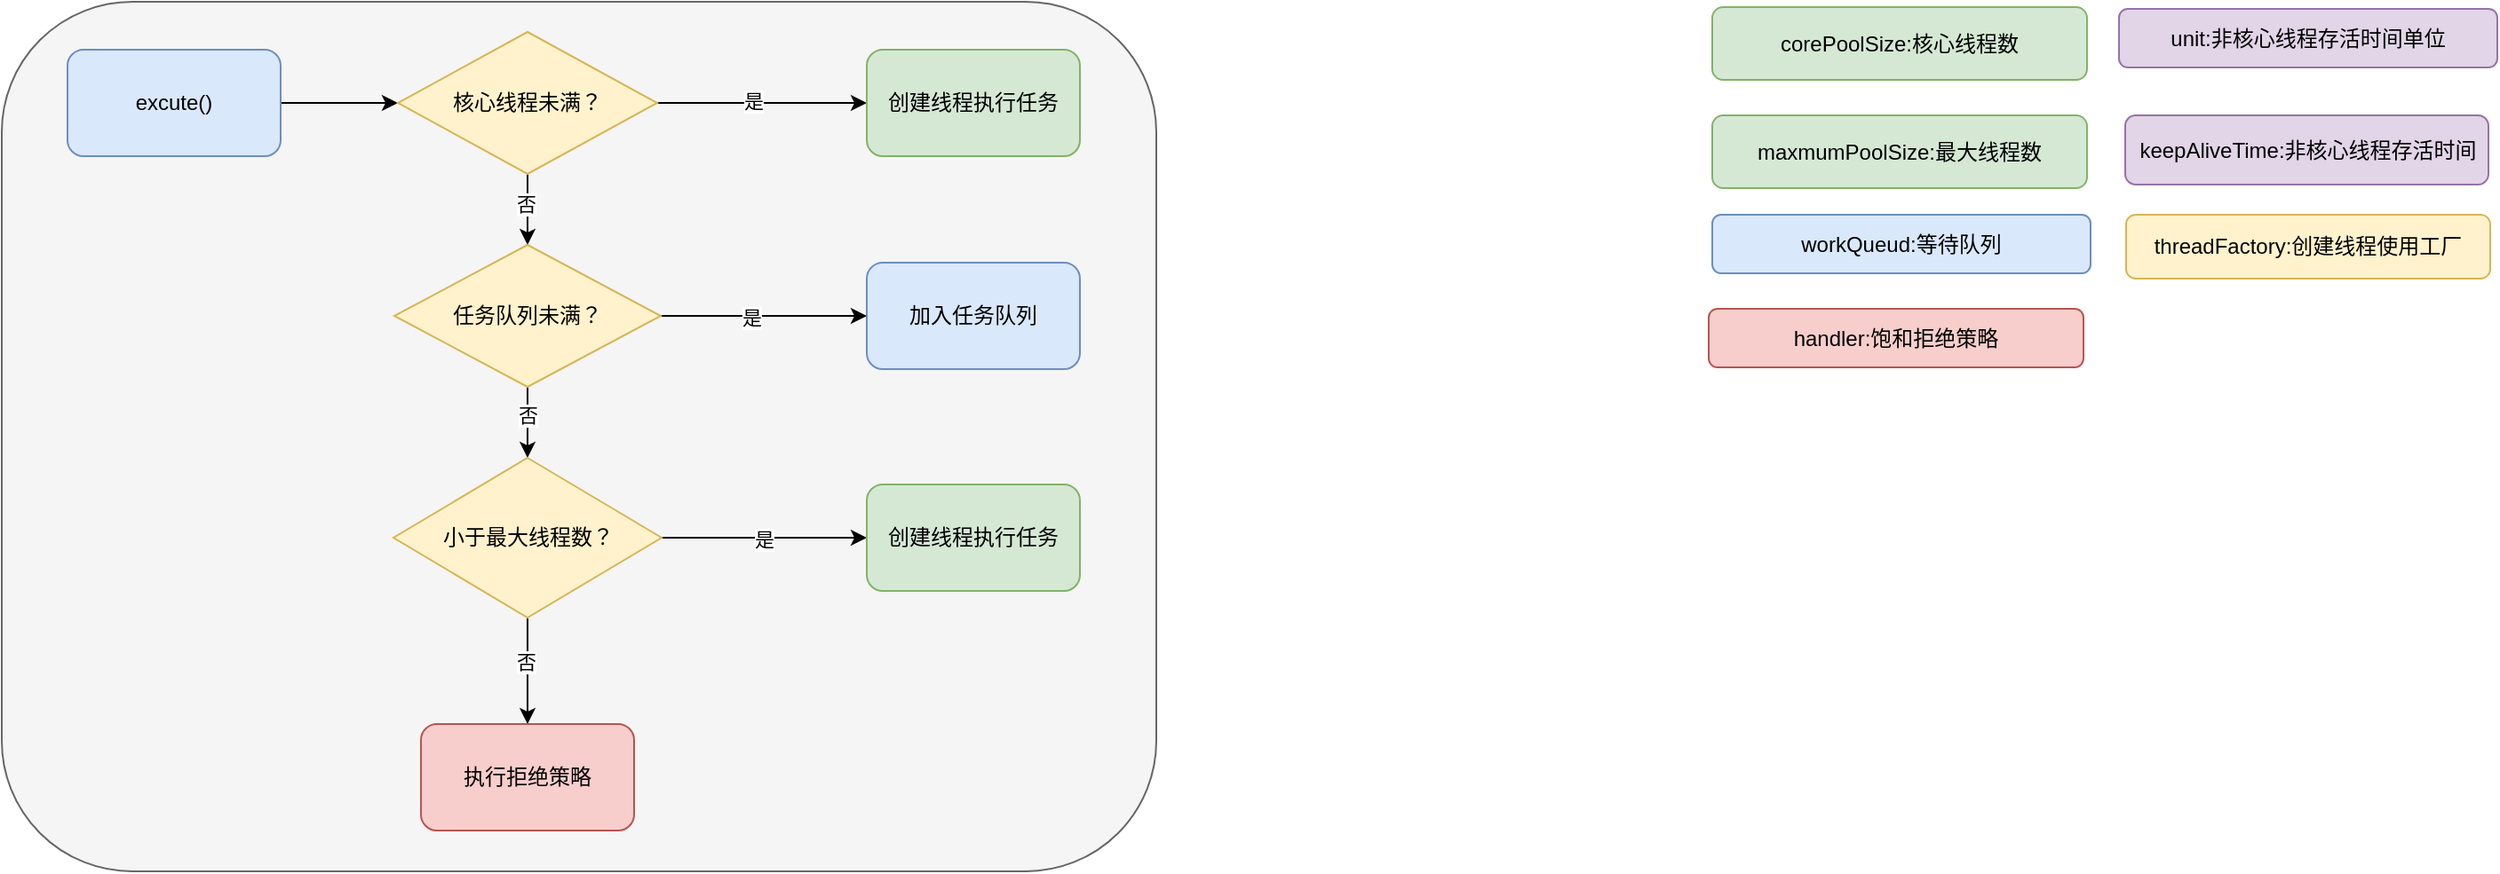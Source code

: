 <mxfile version="26.1.0">
  <diagram name="第 1 页" id="YG0H32AgwFuiiw6GJznY">
    <mxGraphModel dx="830" dy="537" grid="0" gridSize="10" guides="1" tooltips="1" connect="1" arrows="1" fold="1" page="1" pageScale="1" pageWidth="827" pageHeight="1169" math="0" shadow="0">
      <root>
        <mxCell id="0" />
        <mxCell id="1" parent="0" />
        <mxCell id="t2xH-ZcuamF9R5BHjLgE-25" value="" style="group" vertex="1" connectable="0" parent="1">
          <mxGeometry x="97" y="144" width="650" height="490" as="geometry" />
        </mxCell>
        <mxCell id="t2xH-ZcuamF9R5BHjLgE-23" value="" style="rounded=1;whiteSpace=wrap;html=1;fillColor=#f5f5f5;fontColor=#333333;strokeColor=#666666;" vertex="1" parent="t2xH-ZcuamF9R5BHjLgE-25">
          <mxGeometry width="650" height="490" as="geometry" />
        </mxCell>
        <mxCell id="t2xH-ZcuamF9R5BHjLgE-10" style="edgeStyle=orthogonalEdgeStyle;rounded=0;orthogonalLoop=1;jettySize=auto;html=1;exitX=1;exitY=0.5;exitDx=0;exitDy=0;entryX=0;entryY=0.5;entryDx=0;entryDy=0;" edge="1" parent="t2xH-ZcuamF9R5BHjLgE-25" source="t2xH-ZcuamF9R5BHjLgE-1" target="t2xH-ZcuamF9R5BHjLgE-3">
          <mxGeometry relative="1" as="geometry">
            <mxPoint x="177" y="57" as="targetPoint" />
          </mxGeometry>
        </mxCell>
        <mxCell id="t2xH-ZcuamF9R5BHjLgE-1" value="excute()" style="rounded=1;whiteSpace=wrap;html=1;fillColor=#dae8fc;strokeColor=#6c8ebf;" vertex="1" parent="t2xH-ZcuamF9R5BHjLgE-25">
          <mxGeometry x="37" y="27" width="120" height="60" as="geometry" />
        </mxCell>
        <mxCell id="t2xH-ZcuamF9R5BHjLgE-11" value="" style="edgeStyle=orthogonalEdgeStyle;rounded=0;orthogonalLoop=1;jettySize=auto;html=1;" edge="1" parent="t2xH-ZcuamF9R5BHjLgE-25" source="t2xH-ZcuamF9R5BHjLgE-3" target="t2xH-ZcuamF9R5BHjLgE-4">
          <mxGeometry relative="1" as="geometry" />
        </mxCell>
        <mxCell id="t2xH-ZcuamF9R5BHjLgE-19" value="是" style="edgeLabel;html=1;align=center;verticalAlign=middle;resizable=0;points=[];" vertex="1" connectable="0" parent="t2xH-ZcuamF9R5BHjLgE-11">
          <mxGeometry x="-0.085" y="2" relative="1" as="geometry">
            <mxPoint y="1" as="offset" />
          </mxGeometry>
        </mxCell>
        <mxCell id="t2xH-ZcuamF9R5BHjLgE-12" value="" style="edgeStyle=orthogonalEdgeStyle;rounded=0;orthogonalLoop=1;jettySize=auto;html=1;" edge="1" parent="t2xH-ZcuamF9R5BHjLgE-25" source="t2xH-ZcuamF9R5BHjLgE-3" target="t2xH-ZcuamF9R5BHjLgE-6">
          <mxGeometry relative="1" as="geometry" />
        </mxCell>
        <mxCell id="t2xH-ZcuamF9R5BHjLgE-20" value="否" style="edgeLabel;html=1;align=center;verticalAlign=middle;resizable=0;points=[];" vertex="1" connectable="0" parent="t2xH-ZcuamF9R5BHjLgE-12">
          <mxGeometry x="-0.175" y="-1" relative="1" as="geometry">
            <mxPoint as="offset" />
          </mxGeometry>
        </mxCell>
        <mxCell id="t2xH-ZcuamF9R5BHjLgE-3" value="核心线程未满？" style="rhombus;whiteSpace=wrap;html=1;fillColor=#fff2cc;strokeColor=#d6b656;" vertex="1" parent="t2xH-ZcuamF9R5BHjLgE-25">
          <mxGeometry x="223" y="17" width="146" height="80" as="geometry" />
        </mxCell>
        <mxCell id="t2xH-ZcuamF9R5BHjLgE-4" value="创建线程执行任务" style="rounded=1;whiteSpace=wrap;html=1;fillColor=#d5e8d4;strokeColor=#82b366;" vertex="1" parent="t2xH-ZcuamF9R5BHjLgE-25">
          <mxGeometry x="487" y="27" width="120" height="60" as="geometry" />
        </mxCell>
        <mxCell id="t2xH-ZcuamF9R5BHjLgE-5" value="加入任务队列" style="rounded=1;whiteSpace=wrap;html=1;fillColor=#dae8fc;strokeColor=#6c8ebf;" vertex="1" parent="t2xH-ZcuamF9R5BHjLgE-25">
          <mxGeometry x="487" y="147" width="120" height="60" as="geometry" />
        </mxCell>
        <mxCell id="t2xH-ZcuamF9R5BHjLgE-13" value="" style="edgeStyle=orthogonalEdgeStyle;rounded=0;orthogonalLoop=1;jettySize=auto;html=1;" edge="1" parent="t2xH-ZcuamF9R5BHjLgE-25" source="t2xH-ZcuamF9R5BHjLgE-6" target="t2xH-ZcuamF9R5BHjLgE-5">
          <mxGeometry relative="1" as="geometry" />
        </mxCell>
        <mxCell id="t2xH-ZcuamF9R5BHjLgE-18" value="是" style="edgeLabel;html=1;align=center;verticalAlign=middle;resizable=0;points=[];" vertex="1" connectable="0" parent="t2xH-ZcuamF9R5BHjLgE-13">
          <mxGeometry x="-0.121" relative="1" as="geometry">
            <mxPoint y="1" as="offset" />
          </mxGeometry>
        </mxCell>
        <mxCell id="t2xH-ZcuamF9R5BHjLgE-14" value="" style="edgeStyle=orthogonalEdgeStyle;rounded=0;orthogonalLoop=1;jettySize=auto;html=1;" edge="1" parent="t2xH-ZcuamF9R5BHjLgE-25" source="t2xH-ZcuamF9R5BHjLgE-6" target="t2xH-ZcuamF9R5BHjLgE-7">
          <mxGeometry relative="1" as="geometry" />
        </mxCell>
        <mxCell id="t2xH-ZcuamF9R5BHjLgE-21" value="否" style="edgeLabel;html=1;align=center;verticalAlign=middle;resizable=0;points=[];" vertex="1" connectable="0" parent="t2xH-ZcuamF9R5BHjLgE-14">
          <mxGeometry x="-0.225" relative="1" as="geometry">
            <mxPoint as="offset" />
          </mxGeometry>
        </mxCell>
        <mxCell id="t2xH-ZcuamF9R5BHjLgE-6" value="任务队列未满？" style="rhombus;whiteSpace=wrap;html=1;fillColor=#fff2cc;strokeColor=#d6b656;" vertex="1" parent="t2xH-ZcuamF9R5BHjLgE-25">
          <mxGeometry x="221" y="137" width="150" height="80" as="geometry" />
        </mxCell>
        <mxCell id="t2xH-ZcuamF9R5BHjLgE-15" value="" style="edgeStyle=orthogonalEdgeStyle;rounded=0;orthogonalLoop=1;jettySize=auto;html=1;" edge="1" parent="t2xH-ZcuamF9R5BHjLgE-25" source="t2xH-ZcuamF9R5BHjLgE-7" target="t2xH-ZcuamF9R5BHjLgE-8">
          <mxGeometry relative="1" as="geometry" />
        </mxCell>
        <mxCell id="t2xH-ZcuamF9R5BHjLgE-17" value="是" style="edgeLabel;html=1;align=center;verticalAlign=middle;resizable=0;points=[];" vertex="1" connectable="0" parent="t2xH-ZcuamF9R5BHjLgE-15">
          <mxGeometry x="-0.004" relative="1" as="geometry">
            <mxPoint y="1" as="offset" />
          </mxGeometry>
        </mxCell>
        <mxCell id="t2xH-ZcuamF9R5BHjLgE-16" value="" style="edgeStyle=orthogonalEdgeStyle;rounded=0;orthogonalLoop=1;jettySize=auto;html=1;" edge="1" parent="t2xH-ZcuamF9R5BHjLgE-25" source="t2xH-ZcuamF9R5BHjLgE-7" target="t2xH-ZcuamF9R5BHjLgE-9">
          <mxGeometry relative="1" as="geometry" />
        </mxCell>
        <mxCell id="t2xH-ZcuamF9R5BHjLgE-22" value="否" style="edgeLabel;html=1;align=center;verticalAlign=middle;resizable=0;points=[];" vertex="1" connectable="0" parent="t2xH-ZcuamF9R5BHjLgE-16">
          <mxGeometry x="-0.186" y="-1" relative="1" as="geometry">
            <mxPoint as="offset" />
          </mxGeometry>
        </mxCell>
        <mxCell id="t2xH-ZcuamF9R5BHjLgE-7" value="小于最大线程数？" style="rhombus;whiteSpace=wrap;html=1;fillColor=#fff2cc;strokeColor=#d6b656;" vertex="1" parent="t2xH-ZcuamF9R5BHjLgE-25">
          <mxGeometry x="220.5" y="257" width="151" height="90" as="geometry" />
        </mxCell>
        <mxCell id="t2xH-ZcuamF9R5BHjLgE-8" value="创建线程执行任务" style="rounded=1;whiteSpace=wrap;html=1;fillColor=#d5e8d4;strokeColor=#82b366;" vertex="1" parent="t2xH-ZcuamF9R5BHjLgE-25">
          <mxGeometry x="487" y="272" width="120" height="60" as="geometry" />
        </mxCell>
        <mxCell id="t2xH-ZcuamF9R5BHjLgE-9" value="执行拒绝策略" style="rounded=1;whiteSpace=wrap;html=1;fillColor=#f8cecc;strokeColor=#b85450;" vertex="1" parent="t2xH-ZcuamF9R5BHjLgE-25">
          <mxGeometry x="236" y="407" width="120" height="60" as="geometry" />
        </mxCell>
        <mxCell id="t2xH-ZcuamF9R5BHjLgE-28" value="corePoolSize:&lt;span style=&quot;background-color: transparent; color: light-dark(rgb(0, 0, 0), rgb(255, 255, 255));&quot;&gt;核心线程数&lt;/span&gt;" style="rounded=1;whiteSpace=wrap;html=1;flipV=1;flipH=1;fillColor=#d5e8d4;strokeColor=#82b366;" vertex="1" parent="1">
          <mxGeometry x="1060" y="147" width="211" height="41" as="geometry" />
        </mxCell>
        <mxCell id="t2xH-ZcuamF9R5BHjLgE-29" value="handler:饱和拒绝策略" style="rounded=1;whiteSpace=wrap;html=1;flipV=1;flipH=1;fillColor=#f8cecc;strokeColor=#b85450;" vertex="1" parent="1">
          <mxGeometry x="1058" y="317" width="211" height="33" as="geometry" />
        </mxCell>
        <mxCell id="t2xH-ZcuamF9R5BHjLgE-30" value="workQueud:等待队列" style="rounded=1;whiteSpace=wrap;html=1;flipV=1;flipH=1;fillColor=#dae8fc;strokeColor=#6c8ebf;" vertex="1" parent="1">
          <mxGeometry x="1060" y="264" width="213" height="33" as="geometry" />
        </mxCell>
        <mxCell id="t2xH-ZcuamF9R5BHjLgE-31" value="keepAliveTime&lt;span style=&quot;background-color: transparent; color: light-dark(rgb(0, 0, 0), rgb(255, 255, 255));&quot;&gt;:非核心线程存活时间&lt;/span&gt;" style="rounded=1;whiteSpace=wrap;html=1;flipV=1;flipH=1;fillColor=#e1d5e7;strokeColor=#9673a6;" vertex="1" parent="1">
          <mxGeometry x="1292.5" y="208" width="204.5" height="39" as="geometry" />
        </mxCell>
        <mxCell id="t2xH-ZcuamF9R5BHjLgE-32" value="maxmumPoolSize&lt;span style=&quot;background-color: transparent; color: light-dark(rgb(0, 0, 0), rgb(255, 255, 255));&quot;&gt;:最大线程数&lt;/span&gt;" style="rounded=1;whiteSpace=wrap;html=1;flipV=1;flipH=1;fillColor=#d5e8d4;strokeColor=#82b366;" vertex="1" parent="1">
          <mxGeometry x="1060" y="208" width="211" height="41" as="geometry" />
        </mxCell>
        <mxCell id="t2xH-ZcuamF9R5BHjLgE-33" value="unit&lt;span style=&quot;background-color: transparent; color: light-dark(rgb(0, 0, 0), rgb(255, 255, 255));&quot;&gt;:非核心线程存活时间单位&lt;/span&gt;" style="rounded=1;whiteSpace=wrap;html=1;flipV=1;flipH=1;fillColor=#e1d5e7;strokeColor=#9673a6;" vertex="1" parent="1">
          <mxGeometry x="1289" y="148" width="213" height="33" as="geometry" />
        </mxCell>
        <mxCell id="t2xH-ZcuamF9R5BHjLgE-34" value="threadFactory:创建线程使用工厂" style="rounded=1;whiteSpace=wrap;html=1;flipV=1;flipH=1;fillColor=#fff2cc;strokeColor=#d6b656;" vertex="1" parent="1">
          <mxGeometry x="1293" y="264" width="205" height="36" as="geometry" />
        </mxCell>
      </root>
    </mxGraphModel>
  </diagram>
</mxfile>
